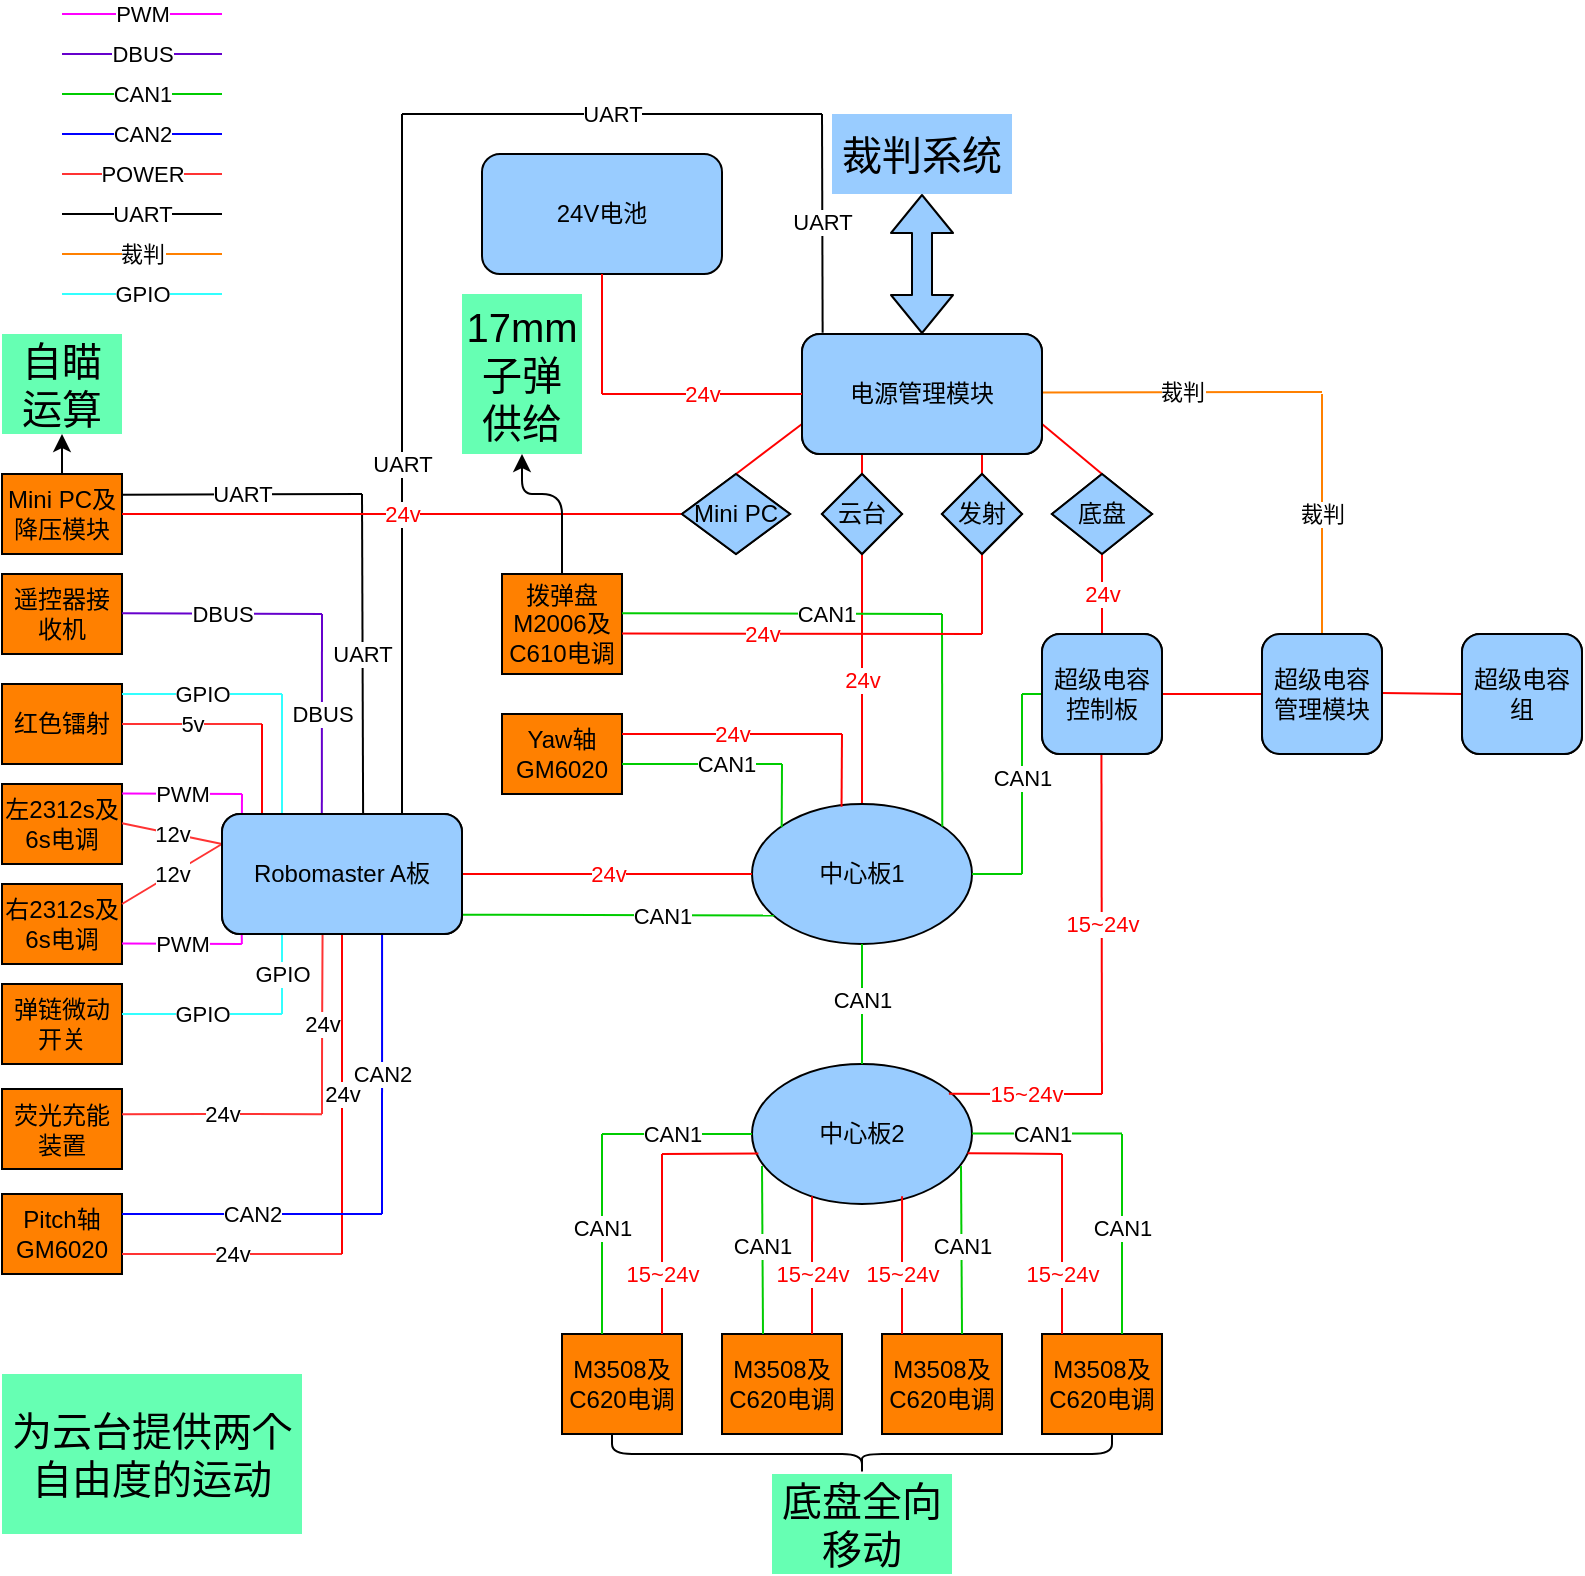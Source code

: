 <mxfile version="14.9.8" type="github">
  <diagram id="gPBAJwZcKuSn6ALT_lkh" name="Page-1">
    <mxGraphModel dx="1038" dy="539" grid="1" gridSize="10" guides="1" tooltips="1" connect="1" arrows="1" fold="1" page="1" pageScale="1" pageWidth="827" pageHeight="1169" math="0" shadow="0">
      <root>
        <mxCell id="0" />
        <mxCell id="1" parent="0" />
        <mxCell id="8O0__Qe_Hwb1zvDIcUSA-1" value="Robomaster A板" style="rounded=1;whiteSpace=wrap;html=1;" vertex="1" parent="1">
          <mxGeometry x="120" y="420" width="120" height="60" as="geometry" />
        </mxCell>
        <mxCell id="8O0__Qe_Hwb1zvDIcUSA-8" value="左2312s及6s电调" style="rounded=0;whiteSpace=wrap;html=1;fillColor=#FF8000;" vertex="1" parent="1">
          <mxGeometry x="10" y="405" width="60" height="40" as="geometry" />
        </mxCell>
        <mxCell id="8O0__Qe_Hwb1zvDIcUSA-9" value="右2312s及6s电调" style="rounded=0;whiteSpace=wrap;html=1;fillColor=#FF8000;" vertex="1" parent="1">
          <mxGeometry x="10" y="455" width="60" height="40" as="geometry" />
        </mxCell>
        <mxCell id="8O0__Qe_Hwb1zvDIcUSA-19" value="红色镭射" style="rounded=0;whiteSpace=wrap;html=1;fillColor=#FF8000;" vertex="1" parent="1">
          <mxGeometry x="10" y="355" width="60" height="40" as="geometry" />
        </mxCell>
        <mxCell id="8O0__Qe_Hwb1zvDIcUSA-24" value="遥控器接收机" style="rounded=0;whiteSpace=wrap;html=1;fillColor=#FF8000;" vertex="1" parent="1">
          <mxGeometry x="10" y="300" width="60" height="40" as="geometry" />
        </mxCell>
        <mxCell id="8O0__Qe_Hwb1zvDIcUSA-33" value="弹链微动开关" style="rounded=0;whiteSpace=wrap;html=1;fillColor=#FF8000;" vertex="1" parent="1">
          <mxGeometry x="10" y="505" width="60" height="40" as="geometry" />
        </mxCell>
        <mxCell id="8O0__Qe_Hwb1zvDIcUSA-36" value="荧光充能装置" style="rounded=0;whiteSpace=wrap;html=1;fillColor=#FF8000;" vertex="1" parent="1">
          <mxGeometry x="10" y="557.5" width="60" height="40" as="geometry" />
        </mxCell>
        <mxCell id="8O0__Qe_Hwb1zvDIcUSA-40" value="电源管理模块" style="rounded=1;whiteSpace=wrap;html=1;" vertex="1" parent="1">
          <mxGeometry x="410" y="180" width="120" height="60" as="geometry" />
        </mxCell>
        <mxCell id="8O0__Qe_Hwb1zvDIcUSA-41" value="Pitch轴GM6020" style="rounded=0;whiteSpace=wrap;html=1;fillColor=#FF8000;" vertex="1" parent="1">
          <mxGeometry x="10" y="610" width="60" height="40" as="geometry" />
        </mxCell>
        <mxCell id="8O0__Qe_Hwb1zvDIcUSA-168" style="edgeStyle=none;rounded=0;orthogonalLoop=1;jettySize=auto;html=1;exitX=0.5;exitY=0;exitDx=0;exitDy=0;entryX=0.5;entryY=1;entryDx=0;entryDy=0;fontColor=#000000;startArrow=none;startFill=0;endArrow=classic;endFill=1;strokeColor=#000000;fillColor=#99CCFF;" edge="1" parent="1" source="8O0__Qe_Hwb1zvDIcUSA-42" target="8O0__Qe_Hwb1zvDIcUSA-167">
          <mxGeometry relative="1" as="geometry" />
        </mxCell>
        <mxCell id="8O0__Qe_Hwb1zvDIcUSA-42" value="Mini PC及降压模块" style="rounded=0;whiteSpace=wrap;html=1;fillColor=#FF8000;" vertex="1" parent="1">
          <mxGeometry x="10" y="250" width="60" height="40" as="geometry" />
        </mxCell>
        <mxCell id="8O0__Qe_Hwb1zvDIcUSA-43" value="CAN1" style="endArrow=none;html=1;strokeColor=#00CC00;" edge="1" parent="1">
          <mxGeometry width="50" height="50" relative="1" as="geometry">
            <mxPoint x="40" y="60" as="sourcePoint" />
            <mxPoint x="120" y="60" as="targetPoint" />
          </mxGeometry>
        </mxCell>
        <mxCell id="8O0__Qe_Hwb1zvDIcUSA-44" value="CAN2" style="endArrow=none;html=1;strokeColor=#0000FF;" edge="1" parent="1">
          <mxGeometry width="50" height="50" relative="1" as="geometry">
            <mxPoint x="40" y="80" as="sourcePoint" />
            <mxPoint x="120" y="80" as="targetPoint" />
          </mxGeometry>
        </mxCell>
        <mxCell id="8O0__Qe_Hwb1zvDIcUSA-45" value="POWER" style="endArrow=none;html=1;strokeColor=#FF3333;" edge="1" parent="1">
          <mxGeometry width="50" height="50" relative="1" as="geometry">
            <mxPoint x="40" y="100" as="sourcePoint" />
            <mxPoint x="120" y="100" as="targetPoint" />
          </mxGeometry>
        </mxCell>
        <mxCell id="8O0__Qe_Hwb1zvDIcUSA-46" value="UART" style="endArrow=none;html=1;" edge="1" parent="1">
          <mxGeometry width="50" height="50" relative="1" as="geometry">
            <mxPoint x="40" y="120" as="sourcePoint" />
            <mxPoint x="120" y="120" as="targetPoint" />
          </mxGeometry>
        </mxCell>
        <mxCell id="8O0__Qe_Hwb1zvDIcUSA-47" value="裁判" style="endArrow=none;html=1;strokeColor=#FF8000;" edge="1" parent="1">
          <mxGeometry width="50" height="50" relative="1" as="geometry">
            <mxPoint x="40" y="140" as="sourcePoint" />
            <mxPoint x="120" y="140" as="targetPoint" />
          </mxGeometry>
        </mxCell>
        <mxCell id="8O0__Qe_Hwb1zvDIcUSA-48" value="UART" style="endArrow=none;html=1;exitX=0.75;exitY=0;exitDx=0;exitDy=0;" edge="1" parent="1" source="8O0__Qe_Hwb1zvDIcUSA-1">
          <mxGeometry width="50" height="50" relative="1" as="geometry">
            <mxPoint x="50" y="130" as="sourcePoint" />
            <mxPoint x="210" y="70" as="targetPoint" />
          </mxGeometry>
        </mxCell>
        <mxCell id="8O0__Qe_Hwb1zvDIcUSA-50" value="UART" style="endArrow=none;html=1;" edge="1" parent="1">
          <mxGeometry width="50" height="50" relative="1" as="geometry">
            <mxPoint x="210" y="70" as="sourcePoint" />
            <mxPoint x="420" y="70" as="targetPoint" />
          </mxGeometry>
        </mxCell>
        <mxCell id="8O0__Qe_Hwb1zvDIcUSA-51" value="UART" style="endArrow=none;html=1;entryX=0.086;entryY=-0.011;entryDx=0;entryDy=0;entryPerimeter=0;" edge="1" parent="1" target="8O0__Qe_Hwb1zvDIcUSA-40">
          <mxGeometry width="50" height="50" relative="1" as="geometry">
            <mxPoint x="420" y="70" as="sourcePoint" />
            <mxPoint x="130" y="130" as="targetPoint" />
          </mxGeometry>
        </mxCell>
        <mxCell id="8O0__Qe_Hwb1zvDIcUSA-52" value="UART" style="endArrow=none;html=1;" edge="1" parent="1">
          <mxGeometry width="50" height="50" relative="1" as="geometry">
            <mxPoint x="70" y="260.41" as="sourcePoint" />
            <mxPoint x="190" y="260" as="targetPoint" />
          </mxGeometry>
        </mxCell>
        <mxCell id="8O0__Qe_Hwb1zvDIcUSA-53" value="UART" style="endArrow=none;html=1;entryX=0.588;entryY=0.009;entryDx=0;entryDy=0;entryPerimeter=0;" edge="1" parent="1" target="8O0__Qe_Hwb1zvDIcUSA-1">
          <mxGeometry width="50" height="50" relative="1" as="geometry">
            <mxPoint x="190" y="260" as="sourcePoint" />
            <mxPoint x="193" y="410" as="targetPoint" />
          </mxGeometry>
        </mxCell>
        <mxCell id="8O0__Qe_Hwb1zvDIcUSA-54" value="DBUS" style="endArrow=none;html=1;strokeColor=#6600CC;" edge="1" parent="1">
          <mxGeometry width="50" height="50" relative="1" as="geometry">
            <mxPoint x="40" y="40" as="sourcePoint" />
            <mxPoint x="120.0" y="40" as="targetPoint" />
          </mxGeometry>
        </mxCell>
        <mxCell id="8O0__Qe_Hwb1zvDIcUSA-55" value="DBUS" style="endArrow=none;html=1;strokeColor=#6600CC;" edge="1" parent="1">
          <mxGeometry width="50" height="50" relative="1" as="geometry">
            <mxPoint x="70" y="319.66" as="sourcePoint" />
            <mxPoint x="170" y="320" as="targetPoint" />
          </mxGeometry>
        </mxCell>
        <mxCell id="8O0__Qe_Hwb1zvDIcUSA-56" value="DBUS" style="endArrow=none;html=1;strokeColor=#6600CC;entryX=0.416;entryY=0.012;entryDx=0;entryDy=0;entryPerimeter=0;" edge="1" parent="1" target="8O0__Qe_Hwb1zvDIcUSA-1">
          <mxGeometry width="50" height="50" relative="1" as="geometry">
            <mxPoint x="170" y="320" as="sourcePoint" />
            <mxPoint x="180.0" y="330" as="targetPoint" />
          </mxGeometry>
        </mxCell>
        <mxCell id="8O0__Qe_Hwb1zvDIcUSA-59" value="12v" style="endArrow=none;html=1;strokeColor=#FF3333;entryX=0;entryY=0.25;entryDx=0;entryDy=0;" edge="1" parent="1" target="8O0__Qe_Hwb1zvDIcUSA-1">
          <mxGeometry width="50" height="50" relative="1" as="geometry">
            <mxPoint x="70" y="424.66" as="sourcePoint" />
            <mxPoint x="120" y="425" as="targetPoint" />
          </mxGeometry>
        </mxCell>
        <mxCell id="8O0__Qe_Hwb1zvDIcUSA-60" value="12v" style="endArrow=none;html=1;strokeColor=#FF3333;exitX=1;exitY=0.25;exitDx=0;exitDy=0;entryX=0;entryY=0.25;entryDx=0;entryDy=0;" edge="1" parent="1" source="8O0__Qe_Hwb1zvDIcUSA-9" target="8O0__Qe_Hwb1zvDIcUSA-1">
          <mxGeometry width="50" height="50" relative="1" as="geometry">
            <mxPoint x="80" y="434.66" as="sourcePoint" />
            <mxPoint x="130.0" y="435.0" as="targetPoint" />
          </mxGeometry>
        </mxCell>
        <mxCell id="8O0__Qe_Hwb1zvDIcUSA-62" value="&lt;font color=&quot;#000000&quot;&gt;Mini PC&lt;/font&gt;" style="rhombus;whiteSpace=wrap;html=1;fontColor=#FF0000;" vertex="1" parent="1">
          <mxGeometry x="350" y="250" width="54" height="40" as="geometry" />
        </mxCell>
        <mxCell id="8O0__Qe_Hwb1zvDIcUSA-63" value="&lt;font color=&quot;#000000&quot;&gt;云台&lt;/font&gt;" style="rhombus;whiteSpace=wrap;html=1;fontColor=#FF0000;" vertex="1" parent="1">
          <mxGeometry x="420" y="250" width="40" height="40" as="geometry" />
        </mxCell>
        <mxCell id="8O0__Qe_Hwb1zvDIcUSA-64" value="&lt;font color=&quot;#000000&quot;&gt;发射&lt;/font&gt;" style="rhombus;whiteSpace=wrap;html=1;fontColor=#FF0000;" vertex="1" parent="1">
          <mxGeometry x="480" y="250" width="40" height="40" as="geometry" />
        </mxCell>
        <mxCell id="8O0__Qe_Hwb1zvDIcUSA-65" value="&lt;font color=&quot;#000000&quot;&gt;底盘&lt;/font&gt;" style="rhombus;whiteSpace=wrap;html=1;fontColor=#FF0000;" vertex="1" parent="1">
          <mxGeometry x="535" y="250" width="50" height="40" as="geometry" />
        </mxCell>
        <mxCell id="8O0__Qe_Hwb1zvDIcUSA-66" value="PWM" style="endArrow=none;html=1;strokeColor=#FF00FF;" edge="1" parent="1">
          <mxGeometry width="50" height="50" relative="1" as="geometry">
            <mxPoint x="40" y="20" as="sourcePoint" />
            <mxPoint x="120" y="20" as="targetPoint" />
          </mxGeometry>
        </mxCell>
        <mxCell id="8O0__Qe_Hwb1zvDIcUSA-68" value="" style="endArrow=none;html=1;fontColor=#FF0000;exitX=0.5;exitY=0;exitDx=0;exitDy=0;entryX=0;entryY=0.75;entryDx=0;entryDy=0;strokeColor=#FF0000;" edge="1" parent="1" source="8O0__Qe_Hwb1zvDIcUSA-62" target="8O0__Qe_Hwb1zvDIcUSA-40">
          <mxGeometry width="50" height="50" relative="1" as="geometry">
            <mxPoint x="430" y="230" as="sourcePoint" />
            <mxPoint x="480" y="180" as="targetPoint" />
          </mxGeometry>
        </mxCell>
        <mxCell id="8O0__Qe_Hwb1zvDIcUSA-69" value="" style="endArrow=none;html=1;fontColor=#FF0000;strokeColor=#FF0000;exitX=0.5;exitY=0;exitDx=0;exitDy=0;entryX=0.25;entryY=1;entryDx=0;entryDy=0;" edge="1" parent="1" source="8O0__Qe_Hwb1zvDIcUSA-63" target="8O0__Qe_Hwb1zvDIcUSA-40">
          <mxGeometry width="50" height="50" relative="1" as="geometry">
            <mxPoint x="440" y="250" as="sourcePoint" />
            <mxPoint x="438" y="241" as="targetPoint" />
          </mxGeometry>
        </mxCell>
        <mxCell id="8O0__Qe_Hwb1zvDIcUSA-70" value="" style="endArrow=none;html=1;fontColor=#FF0000;entryX=0.75;entryY=1;entryDx=0;entryDy=0;strokeColor=#FF0000;exitX=0.5;exitY=0;exitDx=0;exitDy=0;" edge="1" parent="1" source="8O0__Qe_Hwb1zvDIcUSA-64" target="8O0__Qe_Hwb1zvDIcUSA-40">
          <mxGeometry width="50" height="50" relative="1" as="geometry">
            <mxPoint x="448.0" y="260" as="sourcePoint" />
            <mxPoint x="450" y="250" as="targetPoint" />
          </mxGeometry>
        </mxCell>
        <mxCell id="8O0__Qe_Hwb1zvDIcUSA-71" value="" style="endArrow=none;html=1;fontColor=#FF0000;exitX=0.5;exitY=0;exitDx=0;exitDy=0;entryX=1;entryY=0.75;entryDx=0;entryDy=0;strokeColor=#FF0000;" edge="1" parent="1" source="8O0__Qe_Hwb1zvDIcUSA-65" target="8O0__Qe_Hwb1zvDIcUSA-40">
          <mxGeometry width="50" height="50" relative="1" as="geometry">
            <mxPoint x="377" y="260" as="sourcePoint" />
            <mxPoint x="429.96" y="250" as="targetPoint" />
          </mxGeometry>
        </mxCell>
        <mxCell id="8O0__Qe_Hwb1zvDIcUSA-72" value="24v" style="endArrow=none;html=1;fontColor=#FF0000;exitX=1;exitY=0.5;exitDx=0;exitDy=0;entryX=0;entryY=0.5;entryDx=0;entryDy=0;strokeColor=#FF0000;" edge="1" parent="1" source="8O0__Qe_Hwb1zvDIcUSA-42" target="8O0__Qe_Hwb1zvDIcUSA-62">
          <mxGeometry width="50" height="50" relative="1" as="geometry">
            <mxPoint x="377" y="260" as="sourcePoint" />
            <mxPoint x="420" y="235" as="targetPoint" />
          </mxGeometry>
        </mxCell>
        <mxCell id="8O0__Qe_Hwb1zvDIcUSA-73" value="24v" style="endArrow=none;html=1;fontColor=#FF0000;entryX=0.5;entryY=1;entryDx=0;entryDy=0;strokeColor=#FF0000;" edge="1" parent="1" source="8O0__Qe_Hwb1zvDIcUSA-92" target="8O0__Qe_Hwb1zvDIcUSA-63">
          <mxGeometry width="50" height="50" relative="1" as="geometry">
            <mxPoint x="418" y="360" as="sourcePoint" />
            <mxPoint x="350" y="280" as="targetPoint" />
          </mxGeometry>
        </mxCell>
        <mxCell id="8O0__Qe_Hwb1zvDIcUSA-74" value="PWM" style="endArrow=none;html=1;strokeColor=#FF00FF;exitX=1.001;exitY=0.118;exitDx=0;exitDy=0;exitPerimeter=0;" edge="1" parent="1" source="8O0__Qe_Hwb1zvDIcUSA-8">
          <mxGeometry width="50" height="50" relative="1" as="geometry">
            <mxPoint x="72" y="410" as="sourcePoint" />
            <mxPoint x="130" y="410" as="targetPoint" />
          </mxGeometry>
        </mxCell>
        <mxCell id="8O0__Qe_Hwb1zvDIcUSA-75" value="" style="endArrow=none;html=1;fontColor=#FF0000;strokeColor=#FF0000;exitX=0.078;exitY=-0.017;exitDx=0;exitDy=0;exitPerimeter=0;" edge="1" parent="1" source="8O0__Qe_Hwb1zvDIcUSA-1">
          <mxGeometry width="50" height="50" relative="1" as="geometry">
            <mxPoint x="110" y="430" as="sourcePoint" />
            <mxPoint x="129" y="419" as="targetPoint" />
          </mxGeometry>
        </mxCell>
        <mxCell id="8O0__Qe_Hwb1zvDIcUSA-76" value="" style="endArrow=none;html=1;fontColor=#FF0000;exitX=0.083;exitY=0;exitDx=0;exitDy=0;exitPerimeter=0;strokeColor=#FF00FF;" edge="1" parent="1" source="8O0__Qe_Hwb1zvDIcUSA-1">
          <mxGeometry width="50" height="50" relative="1" as="geometry">
            <mxPoint x="120" y="430" as="sourcePoint" />
            <mxPoint x="130" y="410" as="targetPoint" />
          </mxGeometry>
        </mxCell>
        <mxCell id="8O0__Qe_Hwb1zvDIcUSA-77" value="PWM" style="endArrow=none;html=1;strokeColor=#FF00FF;exitX=1.001;exitY=0.118;exitDx=0;exitDy=0;exitPerimeter=0;" edge="1" parent="1">
          <mxGeometry width="50" height="50" relative="1" as="geometry">
            <mxPoint x="70" y="484.72" as="sourcePoint" />
            <mxPoint x="129.94" y="485" as="targetPoint" />
          </mxGeometry>
        </mxCell>
        <mxCell id="8O0__Qe_Hwb1zvDIcUSA-78" value="" style="endArrow=none;html=1;fontColor=#FF0000;strokeColor=#FF0000;exitX=0.078;exitY=-0.017;exitDx=0;exitDy=0;exitPerimeter=0;" edge="1" parent="1">
          <mxGeometry width="50" height="50" relative="1" as="geometry">
            <mxPoint x="129.3" y="493.98" as="sourcePoint" />
            <mxPoint x="128.94" y="494" as="targetPoint" />
          </mxGeometry>
        </mxCell>
        <mxCell id="8O0__Qe_Hwb1zvDIcUSA-79" value="" style="endArrow=none;html=1;fontColor=#FF0000;exitX=0.082;exitY=0.985;exitDx=0;exitDy=0;exitPerimeter=0;strokeColor=#FF00FF;" edge="1" parent="1" source="8O0__Qe_Hwb1zvDIcUSA-1">
          <mxGeometry width="50" height="50" relative="1" as="geometry">
            <mxPoint x="129.9" y="495" as="sourcePoint" />
            <mxPoint x="129.94" y="485" as="targetPoint" />
          </mxGeometry>
        </mxCell>
        <mxCell id="8O0__Qe_Hwb1zvDIcUSA-80" value="GPIO" style="endArrow=none;html=1;strokeColor=#33FFFF;" edge="1" parent="1">
          <mxGeometry width="50" height="50" relative="1" as="geometry">
            <mxPoint x="70" y="520" as="sourcePoint" />
            <mxPoint x="150.0" y="520" as="targetPoint" />
          </mxGeometry>
        </mxCell>
        <mxCell id="8O0__Qe_Hwb1zvDIcUSA-81" value="GPIO" style="endArrow=none;html=1;strokeColor=#33FFFF;" edge="1" parent="1">
          <mxGeometry width="50" height="50" relative="1" as="geometry">
            <mxPoint x="40" y="160" as="sourcePoint" />
            <mxPoint x="120.0" y="160" as="targetPoint" />
          </mxGeometry>
        </mxCell>
        <mxCell id="8O0__Qe_Hwb1zvDIcUSA-82" value="GPIO" style="endArrow=none;html=1;strokeColor=#33FFFF;entryX=0.25;entryY=1;entryDx=0;entryDy=0;" edge="1" parent="1" target="8O0__Qe_Hwb1zvDIcUSA-1">
          <mxGeometry width="50" height="50" relative="1" as="geometry">
            <mxPoint x="150" y="520" as="sourcePoint" />
            <mxPoint x="160.0" y="530.0" as="targetPoint" />
          </mxGeometry>
        </mxCell>
        <mxCell id="8O0__Qe_Hwb1zvDIcUSA-83" value="GPIO" style="endArrow=none;html=1;strokeColor=#33FFFF;" edge="1" parent="1">
          <mxGeometry width="50" height="50" relative="1" as="geometry">
            <mxPoint x="70" y="360.0" as="sourcePoint" />
            <mxPoint x="150" y="360.0" as="targetPoint" />
          </mxGeometry>
        </mxCell>
        <mxCell id="8O0__Qe_Hwb1zvDIcUSA-84" value="" style="endArrow=none;html=1;strokeColor=#33FFFF;" edge="1" parent="1">
          <mxGeometry y="-10" width="50" height="50" relative="1" as="geometry">
            <mxPoint x="150" y="420" as="sourcePoint" />
            <mxPoint x="150" y="360" as="targetPoint" />
            <mxPoint as="offset" />
          </mxGeometry>
        </mxCell>
        <mxCell id="8O0__Qe_Hwb1zvDIcUSA-85" value="24v" style="endArrow=none;html=1;strokeColor=#FF3333;exitX=1;exitY=0.25;exitDx=0;exitDy=0;" edge="1" parent="1">
          <mxGeometry width="50" height="50" relative="1" as="geometry">
            <mxPoint x="70" y="570.08" as="sourcePoint" />
            <mxPoint x="170" y="570.08" as="targetPoint" />
            <Array as="points">
              <mxPoint x="120" y="570" />
            </Array>
          </mxGeometry>
        </mxCell>
        <mxCell id="8O0__Qe_Hwb1zvDIcUSA-87" value="24v" style="endArrow=none;html=1;strokeColor=#FF3333;entryX=0.419;entryY=1;entryDx=0;entryDy=0;entryPerimeter=0;" edge="1" parent="1" target="8O0__Qe_Hwb1zvDIcUSA-1">
          <mxGeometry width="50" height="50" relative="1" as="geometry">
            <mxPoint x="170" y="570" as="sourcePoint" />
            <mxPoint x="169" y="480" as="targetPoint" />
            <Array as="points">
              <mxPoint x="170" y="540" />
            </Array>
          </mxGeometry>
        </mxCell>
        <mxCell id="8O0__Qe_Hwb1zvDIcUSA-90" value="24v" style="endArrow=none;html=1;strokeColor=#FF3333;exitX=1;exitY=0.75;exitDx=0;exitDy=0;" edge="1" parent="1" source="8O0__Qe_Hwb1zvDIcUSA-41">
          <mxGeometry width="50" height="50" relative="1" as="geometry">
            <mxPoint x="80" y="580.08" as="sourcePoint" />
            <mxPoint x="180" y="640" as="targetPoint" />
            <Array as="points">
              <mxPoint x="130" y="640" />
            </Array>
          </mxGeometry>
        </mxCell>
        <mxCell id="8O0__Qe_Hwb1zvDIcUSA-91" value="24v" style="endArrow=none;html=1;entryX=0.5;entryY=1;entryDx=0;entryDy=0;strokeColor=#FF0000;" edge="1" parent="1" target="8O0__Qe_Hwb1zvDIcUSA-1">
          <mxGeometry width="50" height="50" relative="1" as="geometry">
            <mxPoint x="180" y="640" as="sourcePoint" />
            <mxPoint x="200" y="560" as="targetPoint" />
          </mxGeometry>
        </mxCell>
        <mxCell id="8O0__Qe_Hwb1zvDIcUSA-92" value="中心板1" style="ellipse;whiteSpace=wrap;html=1;fillColor=#99CCFF;" vertex="1" parent="1">
          <mxGeometry x="385" y="415" width="110" height="70" as="geometry" />
        </mxCell>
        <mxCell id="8O0__Qe_Hwb1zvDIcUSA-93" value="24v" style="endArrow=none;html=1;fontColor=#FF0000;strokeColor=#FF0000;exitX=1;exitY=0.5;exitDx=0;exitDy=0;entryX=0;entryY=0.5;entryDx=0;entryDy=0;" edge="1" parent="1" source="8O0__Qe_Hwb1zvDIcUSA-1" target="8O0__Qe_Hwb1zvDIcUSA-92">
          <mxGeometry width="50" height="50" relative="1" as="geometry">
            <mxPoint x="397.478" y="420.913" as="sourcePoint" />
            <mxPoint x="320" y="445" as="targetPoint" />
          </mxGeometry>
        </mxCell>
        <mxCell id="8O0__Qe_Hwb1zvDIcUSA-96" value="5v" style="endArrow=none;html=1;strokeColor=#FF3333;exitX=1;exitY=0.5;exitDx=0;exitDy=0;" edge="1" parent="1" source="8O0__Qe_Hwb1zvDIcUSA-19">
          <mxGeometry width="50" height="50" relative="1" as="geometry">
            <mxPoint x="80" y="434.66" as="sourcePoint" />
            <mxPoint x="140" y="375" as="targetPoint" />
          </mxGeometry>
        </mxCell>
        <mxCell id="8O0__Qe_Hwb1zvDIcUSA-97" value="" style="endArrow=none;html=1;fontColor=#FF0000;strokeColor=#FF0000;" edge="1" parent="1">
          <mxGeometry width="50" height="50" relative="1" as="geometry">
            <mxPoint x="140" y="420" as="sourcePoint" />
            <mxPoint x="140" y="375" as="targetPoint" />
          </mxGeometry>
        </mxCell>
        <mxCell id="8O0__Qe_Hwb1zvDIcUSA-98" value="CAN1" style="endArrow=none;html=1;strokeColor=#00CC00;exitX=0.998;exitY=0.839;exitDx=0;exitDy=0;exitPerimeter=0;entryX=0.101;entryY=0.797;entryDx=0;entryDy=0;entryPerimeter=0;" edge="1" parent="1" source="8O0__Qe_Hwb1zvDIcUSA-1" target="8O0__Qe_Hwb1zvDIcUSA-92">
          <mxGeometry x="0.283" width="50" height="50" relative="1" as="geometry">
            <mxPoint x="210" y="630" as="sourcePoint" />
            <mxPoint x="325" y="466" as="targetPoint" />
            <mxPoint as="offset" />
          </mxGeometry>
        </mxCell>
        <mxCell id="8O0__Qe_Hwb1zvDIcUSA-99" value="CAN2" style="endArrow=none;html=1;strokeColor=#0000FF;" edge="1" parent="1">
          <mxGeometry width="50" height="50" relative="1" as="geometry">
            <mxPoint x="70" y="620" as="sourcePoint" />
            <mxPoint x="200" y="620" as="targetPoint" />
          </mxGeometry>
        </mxCell>
        <mxCell id="8O0__Qe_Hwb1zvDIcUSA-100" value="CAN2" style="endArrow=none;html=1;strokeColor=#0000FF;entryX=0.667;entryY=1;entryDx=0;entryDy=0;entryPerimeter=0;" edge="1" parent="1" target="8O0__Qe_Hwb1zvDIcUSA-1">
          <mxGeometry width="50" height="50" relative="1" as="geometry">
            <mxPoint x="200" y="620" as="sourcePoint" />
            <mxPoint x="320" y="620" as="targetPoint" />
          </mxGeometry>
        </mxCell>
        <mxCell id="8O0__Qe_Hwb1zvDIcUSA-102" value="拨弹盘M2006及C610电调" style="rounded=0;whiteSpace=wrap;html=1;fillColor=#FF8000;" vertex="1" parent="1">
          <mxGeometry x="260" y="300" width="60" height="50" as="geometry" />
        </mxCell>
        <mxCell id="8O0__Qe_Hwb1zvDIcUSA-103" value="Yaw轴GM6020" style="rounded=0;whiteSpace=wrap;html=1;fillColor=#FF8000;" vertex="1" parent="1">
          <mxGeometry x="260" y="370" width="60" height="40" as="geometry" />
        </mxCell>
        <mxCell id="8O0__Qe_Hwb1zvDIcUSA-104" value="CAN1" style="endArrow=none;html=1;strokeColor=#00CC00;exitX=0.998;exitY=0.839;exitDx=0;exitDy=0;exitPerimeter=0;" edge="1" parent="1">
          <mxGeometry x="0.283" width="50" height="50" relative="1" as="geometry">
            <mxPoint x="320.0" y="395.0" as="sourcePoint" />
            <mxPoint x="400" y="395" as="targetPoint" />
            <mxPoint as="offset" />
          </mxGeometry>
        </mxCell>
        <mxCell id="8O0__Qe_Hwb1zvDIcUSA-105" value="" style="endArrow=none;html=1;strokeColor=#00CC00;entryX=0.135;entryY=0.166;entryDx=0;entryDy=0;entryPerimeter=0;" edge="1" parent="1" target="8O0__Qe_Hwb1zvDIcUSA-92">
          <mxGeometry x="0.091" width="50" height="50" relative="1" as="geometry">
            <mxPoint x="400" y="395" as="sourcePoint" />
            <mxPoint x="410" y="410" as="targetPoint" />
            <mxPoint as="offset" />
          </mxGeometry>
        </mxCell>
        <mxCell id="8O0__Qe_Hwb1zvDIcUSA-106" value="CAN1" style="endArrow=none;html=1;strokeColor=#00CC00;exitX=0.998;exitY=0.839;exitDx=0;exitDy=0;exitPerimeter=0;" edge="1" parent="1">
          <mxGeometry x="0.283" width="50" height="50" relative="1" as="geometry">
            <mxPoint x="320" y="319.66" as="sourcePoint" />
            <mxPoint x="480" y="320" as="targetPoint" />
            <mxPoint as="offset" />
          </mxGeometry>
        </mxCell>
        <mxCell id="8O0__Qe_Hwb1zvDIcUSA-107" value="" style="endArrow=none;html=1;strokeColor=#00CC00;entryX=0.865;entryY=0.161;entryDx=0;entryDy=0;entryPerimeter=0;" edge="1" parent="1" target="8O0__Qe_Hwb1zvDIcUSA-92">
          <mxGeometry x="0.283" width="50" height="50" relative="1" as="geometry">
            <mxPoint x="480" y="320" as="sourcePoint" />
            <mxPoint x="480" y="410" as="targetPoint" />
            <mxPoint as="offset" />
          </mxGeometry>
        </mxCell>
        <mxCell id="8O0__Qe_Hwb1zvDIcUSA-108" value="24v" style="endArrow=none;html=1;fontColor=#FF0000;strokeColor=#FF0000;exitX=1;exitY=0.5;exitDx=0;exitDy=0;" edge="1" parent="1">
          <mxGeometry width="50" height="50" relative="1" as="geometry">
            <mxPoint x="320" y="380.0" as="sourcePoint" />
            <mxPoint x="430" y="380" as="targetPoint" />
          </mxGeometry>
        </mxCell>
        <mxCell id="8O0__Qe_Hwb1zvDIcUSA-109" value="" style="endArrow=none;html=1;fontColor=#FF0000;strokeColor=#FF0000;exitX=0.407;exitY=0.019;exitDx=0;exitDy=0;exitPerimeter=0;" edge="1" parent="1" source="8O0__Qe_Hwb1zvDIcUSA-92">
          <mxGeometry x="-0.101" width="50" height="50" relative="1" as="geometry">
            <mxPoint x="500" y="380" as="sourcePoint" />
            <mxPoint x="430" y="380" as="targetPoint" />
            <Array as="points" />
            <mxPoint as="offset" />
          </mxGeometry>
        </mxCell>
        <mxCell id="8O0__Qe_Hwb1zvDIcUSA-110" value="24v" style="endArrow=none;html=1;fontColor=#FF0000;strokeColor=#FF0000;exitX=1;exitY=0.5;exitDx=0;exitDy=0;" edge="1" parent="1">
          <mxGeometry x="-0.222" width="50" height="50" relative="1" as="geometry">
            <mxPoint x="320" y="329.76" as="sourcePoint" />
            <mxPoint x="500" y="330" as="targetPoint" />
            <mxPoint as="offset" />
          </mxGeometry>
        </mxCell>
        <mxCell id="8O0__Qe_Hwb1zvDIcUSA-111" value="" style="endArrow=none;html=1;fontColor=#FF0000;strokeColor=#FF0000;entryX=0.5;entryY=1;entryDx=0;entryDy=0;" edge="1" parent="1" target="8O0__Qe_Hwb1zvDIcUSA-64">
          <mxGeometry x="-0.101" width="50" height="50" relative="1" as="geometry">
            <mxPoint x="500" y="330" as="sourcePoint" />
            <mxPoint x="440" y="390" as="targetPoint" />
            <Array as="points" />
            <mxPoint as="offset" />
          </mxGeometry>
        </mxCell>
        <mxCell id="8O0__Qe_Hwb1zvDIcUSA-112" value="中心板2" style="ellipse;whiteSpace=wrap;html=1;fillColor=#99CCFF;" vertex="1" parent="1">
          <mxGeometry x="385" y="545" width="110" height="70" as="geometry" />
        </mxCell>
        <mxCell id="8O0__Qe_Hwb1zvDIcUSA-113" value="" style="shape=flexArrow;endArrow=classic;html=1;fontColor=#000000;exitX=0.5;exitY=0;exitDx=0;exitDy=0;startArrow=block;fillColor=#99CCFF;" edge="1" parent="1" source="8O0__Qe_Hwb1zvDIcUSA-40">
          <mxGeometry width="50" height="50" relative="1" as="geometry">
            <mxPoint x="460" y="170" as="sourcePoint" />
            <mxPoint x="470" y="110" as="targetPoint" />
          </mxGeometry>
        </mxCell>
        <mxCell id="8O0__Qe_Hwb1zvDIcUSA-114" value="&lt;font style=&quot;font-size: 20px&quot;&gt;裁判系统&lt;/font&gt;" style="text;html=1;strokeColor=none;align=center;verticalAlign=middle;whiteSpace=wrap;rounded=0;fontColor=#000000;fillColor=#99CCFF;" vertex="1" parent="1">
          <mxGeometry x="425" y="70" width="90" height="40" as="geometry" />
        </mxCell>
        <mxCell id="8O0__Qe_Hwb1zvDIcUSA-115" value="超级电容控制板" style="rounded=1;whiteSpace=wrap;html=1;" vertex="1" parent="1">
          <mxGeometry x="530" y="330" width="60" height="60" as="geometry" />
        </mxCell>
        <mxCell id="8O0__Qe_Hwb1zvDIcUSA-116" value="24v" style="endArrow=none;html=1;fontColor=#FF0000;entryX=0.5;entryY=1;entryDx=0;entryDy=0;strokeColor=#FF0000;exitX=0.5;exitY=0;exitDx=0;exitDy=0;" edge="1" parent="1" source="8O0__Qe_Hwb1zvDIcUSA-115" target="8O0__Qe_Hwb1zvDIcUSA-65">
          <mxGeometry width="50" height="50" relative="1" as="geometry">
            <mxPoint x="450" y="425" as="sourcePoint" />
            <mxPoint x="450" y="300" as="targetPoint" />
          </mxGeometry>
        </mxCell>
        <mxCell id="8O0__Qe_Hwb1zvDIcUSA-117" value="超级电容管理模块" style="rounded=1;whiteSpace=wrap;html=1;" vertex="1" parent="1">
          <mxGeometry x="640" y="330" width="60" height="60" as="geometry" />
        </mxCell>
        <mxCell id="8O0__Qe_Hwb1zvDIcUSA-118" value="" style="endArrow=none;html=1;fontColor=#FF0000;entryX=1;entryY=0.5;entryDx=0;entryDy=0;strokeColor=#FF0000;exitX=0;exitY=0.5;exitDx=0;exitDy=0;" edge="1" parent="1" source="8O0__Qe_Hwb1zvDIcUSA-117" target="8O0__Qe_Hwb1zvDIcUSA-115">
          <mxGeometry width="50" height="50" relative="1" as="geometry">
            <mxPoint x="575" y="340" as="sourcePoint" />
            <mxPoint x="575" y="300" as="targetPoint" />
          </mxGeometry>
        </mxCell>
        <mxCell id="8O0__Qe_Hwb1zvDIcUSA-119" value="超级电容组" style="rounded=1;whiteSpace=wrap;html=1;" vertex="1" parent="1">
          <mxGeometry x="740" y="330" width="60" height="60" as="geometry" />
        </mxCell>
        <mxCell id="8O0__Qe_Hwb1zvDIcUSA-120" value="" style="endArrow=none;html=1;fontColor=#FF0000;entryX=1;entryY=0.5;entryDx=0;entryDy=0;strokeColor=#FF0000;" edge="1" parent="1">
          <mxGeometry width="50" height="50" relative="1" as="geometry">
            <mxPoint x="740" y="360" as="sourcePoint" />
            <mxPoint x="700" y="359.5" as="targetPoint" />
          </mxGeometry>
        </mxCell>
        <mxCell id="8O0__Qe_Hwb1zvDIcUSA-121" value="裁判" style="endArrow=none;html=1;strokeColor=#FF8000;" edge="1" parent="1">
          <mxGeometry width="50" height="50" relative="1" as="geometry">
            <mxPoint x="530" y="209.29" as="sourcePoint" />
            <mxPoint x="670" y="209" as="targetPoint" />
          </mxGeometry>
        </mxCell>
        <mxCell id="8O0__Qe_Hwb1zvDIcUSA-122" value="裁判" style="endArrow=none;html=1;strokeColor=#FF8000;entryX=0.5;entryY=0;entryDx=0;entryDy=0;" edge="1" parent="1" target="8O0__Qe_Hwb1zvDIcUSA-117">
          <mxGeometry width="50" height="50" relative="1" as="geometry">
            <mxPoint x="670" y="210" as="sourcePoint" />
            <mxPoint x="780" y="219" as="targetPoint" />
          </mxGeometry>
        </mxCell>
        <mxCell id="8O0__Qe_Hwb1zvDIcUSA-123" value="15~24v" style="endArrow=none;html=1;fontColor=#FF0000;entryX=0.5;entryY=1;entryDx=0;entryDy=0;strokeColor=#FF0000;" edge="1" parent="1">
          <mxGeometry width="50" height="50" relative="1" as="geometry">
            <mxPoint x="560" y="560" as="sourcePoint" />
            <mxPoint x="559.71" y="390" as="targetPoint" />
          </mxGeometry>
        </mxCell>
        <mxCell id="8O0__Qe_Hwb1zvDIcUSA-127" value="15~24v" style="endArrow=none;html=1;fontColor=#FF0000;strokeColor=#FF0000;entryX=0.895;entryY=0.213;entryDx=0;entryDy=0;entryPerimeter=0;" edge="1" parent="1" target="8O0__Qe_Hwb1zvDIcUSA-112">
          <mxGeometry width="50" height="50" relative="1" as="geometry">
            <mxPoint x="560" y="560" as="sourcePoint" />
            <mxPoint x="490" y="545" as="targetPoint" />
          </mxGeometry>
        </mxCell>
        <mxCell id="8O0__Qe_Hwb1zvDIcUSA-130" value="" style="endArrow=none;html=1;strokeColor=#00CC00;entryX=0;entryY=0.5;entryDx=0;entryDy=0;" edge="1" parent="1" target="8O0__Qe_Hwb1zvDIcUSA-115">
          <mxGeometry x="-0.065" width="50" height="50" relative="1" as="geometry">
            <mxPoint x="520" y="360" as="sourcePoint" />
            <mxPoint x="520" y="359.8" as="targetPoint" />
            <mxPoint as="offset" />
          </mxGeometry>
        </mxCell>
        <mxCell id="8O0__Qe_Hwb1zvDIcUSA-131" value="CAN1" style="endArrow=none;html=1;strokeColor=#00CC00;" edge="1" parent="1">
          <mxGeometry x="-0.065" width="50" height="50" relative="1" as="geometry">
            <mxPoint x="520" y="360" as="sourcePoint" />
            <mxPoint x="520" y="450" as="targetPoint" />
            <mxPoint as="offset" />
          </mxGeometry>
        </mxCell>
        <mxCell id="8O0__Qe_Hwb1zvDIcUSA-132" value="" style="endArrow=none;html=1;strokeColor=#00CC00;entryX=1;entryY=0.5;entryDx=0;entryDy=0;" edge="1" parent="1" target="8O0__Qe_Hwb1zvDIcUSA-92">
          <mxGeometry x="-0.065" width="50" height="50" relative="1" as="geometry">
            <mxPoint x="520" y="450" as="sourcePoint" />
            <mxPoint x="530" y="460" as="targetPoint" />
            <mxPoint as="offset" />
          </mxGeometry>
        </mxCell>
        <mxCell id="8O0__Qe_Hwb1zvDIcUSA-133" value="CAN1" style="endArrow=none;html=1;strokeColor=#00CC00;entryX=0.5;entryY=0;entryDx=0;entryDy=0;exitX=0.5;exitY=1;exitDx=0;exitDy=0;" edge="1" parent="1" source="8O0__Qe_Hwb1zvDIcUSA-92" target="8O0__Qe_Hwb1zvDIcUSA-112">
          <mxGeometry x="-0.065" width="50" height="50" relative="1" as="geometry">
            <mxPoint x="460" y="500" as="sourcePoint" />
            <mxPoint x="450" y="540" as="targetPoint" />
            <mxPoint as="offset" />
          </mxGeometry>
        </mxCell>
        <mxCell id="8O0__Qe_Hwb1zvDIcUSA-134" value="M3508及C620电调" style="rounded=0;whiteSpace=wrap;html=1;fillColor=#FF8000;" vertex="1" parent="1">
          <mxGeometry x="290" y="680" width="60" height="50" as="geometry" />
        </mxCell>
        <mxCell id="8O0__Qe_Hwb1zvDIcUSA-135" value="M3508及C620电调" style="rounded=0;whiteSpace=wrap;html=1;fillColor=#FF8000;" vertex="1" parent="1">
          <mxGeometry x="370" y="680" width="60" height="50" as="geometry" />
        </mxCell>
        <mxCell id="8O0__Qe_Hwb1zvDIcUSA-136" value="M3508及C620电调" style="rounded=0;whiteSpace=wrap;html=1;fillColor=#FF8000;" vertex="1" parent="1">
          <mxGeometry x="450" y="680" width="60" height="50" as="geometry" />
        </mxCell>
        <mxCell id="8O0__Qe_Hwb1zvDIcUSA-137" value="M3508及C620电调" style="rounded=0;whiteSpace=wrap;html=1;fillColor=#FF8000;" vertex="1" parent="1">
          <mxGeometry x="530" y="680" width="60" height="50" as="geometry" />
        </mxCell>
        <mxCell id="8O0__Qe_Hwb1zvDIcUSA-138" value="CAN1" style="endArrow=none;html=1;strokeColor=#00CC00;entryX=0.5;entryY=0;entryDx=0;entryDy=0;" edge="1" parent="1">
          <mxGeometry x="-0.065" width="50" height="50" relative="1" as="geometry">
            <mxPoint x="310" y="580" as="sourcePoint" />
            <mxPoint x="310" y="680" as="targetPoint" />
            <mxPoint as="offset" />
          </mxGeometry>
        </mxCell>
        <mxCell id="8O0__Qe_Hwb1zvDIcUSA-139" value="CAN1" style="endArrow=none;html=1;strokeColor=#00CC00;entryX=0;entryY=0.5;entryDx=0;entryDy=0;" edge="1" parent="1" target="8O0__Qe_Hwb1zvDIcUSA-112">
          <mxGeometry x="-0.065" width="50" height="50" relative="1" as="geometry">
            <mxPoint x="310" y="580" as="sourcePoint" />
            <mxPoint x="370" y="610" as="targetPoint" />
            <mxPoint as="offset" />
          </mxGeometry>
        </mxCell>
        <mxCell id="8O0__Qe_Hwb1zvDIcUSA-141" value="CAN1" style="endArrow=none;html=1;strokeColor=#00CC00;entryX=0.5;entryY=0;entryDx=0;entryDy=0;exitX=0.95;exitY=0.729;exitDx=0;exitDy=0;exitPerimeter=0;" edge="1" parent="1" source="8O0__Qe_Hwb1zvDIcUSA-112">
          <mxGeometry x="-0.065" width="50" height="50" relative="1" as="geometry">
            <mxPoint x="490.24" y="604.15" as="sourcePoint" />
            <mxPoint x="490" y="680" as="targetPoint" />
            <mxPoint as="offset" />
          </mxGeometry>
        </mxCell>
        <mxCell id="8O0__Qe_Hwb1zvDIcUSA-142" value="CAN1" style="endArrow=none;html=1;strokeColor=#00CC00;entryX=0.5;entryY=0;entryDx=0;entryDy=0;" edge="1" parent="1">
          <mxGeometry x="-0.065" width="50" height="50" relative="1" as="geometry">
            <mxPoint x="570" y="580" as="sourcePoint" />
            <mxPoint x="570" y="680" as="targetPoint" />
            <mxPoint as="offset" />
          </mxGeometry>
        </mxCell>
        <mxCell id="8O0__Qe_Hwb1zvDIcUSA-143" value="CAN1" style="endArrow=none;html=1;strokeColor=#00CC00;entryX=0;entryY=0.5;entryDx=0;entryDy=0;" edge="1" parent="1">
          <mxGeometry x="-0.065" width="50" height="50" relative="1" as="geometry">
            <mxPoint x="495" y="579.71" as="sourcePoint" />
            <mxPoint x="570" y="579.71" as="targetPoint" />
            <mxPoint as="offset" />
          </mxGeometry>
        </mxCell>
        <mxCell id="8O0__Qe_Hwb1zvDIcUSA-144" value="CAN1" style="endArrow=none;html=1;strokeColor=#00CC00;entryX=0.5;entryY=0;entryDx=0;entryDy=0;exitX=0.95;exitY=0.729;exitDx=0;exitDy=0;exitPerimeter=0;" edge="1" parent="1">
          <mxGeometry x="-0.065" width="50" height="50" relative="1" as="geometry">
            <mxPoint x="390" y="596.03" as="sourcePoint" />
            <mxPoint x="390.5" y="680" as="targetPoint" />
            <mxPoint as="offset" />
          </mxGeometry>
        </mxCell>
        <mxCell id="8O0__Qe_Hwb1zvDIcUSA-145" value="15~24v" style="endArrow=none;html=1;fontColor=#FF0000;strokeColor=#FF0000;" edge="1" parent="1">
          <mxGeometry x="0.333" width="50" height="50" relative="1" as="geometry">
            <mxPoint x="340" y="590" as="sourcePoint" />
            <mxPoint x="340" y="680" as="targetPoint" />
            <mxPoint as="offset" />
          </mxGeometry>
        </mxCell>
        <mxCell id="8O0__Qe_Hwb1zvDIcUSA-148" value="" style="endArrow=none;html=1;fontColor=#FF0000;strokeColor=#FF0000;entryX=0.029;entryY=0.639;entryDx=0;entryDy=0;entryPerimeter=0;" edge="1" parent="1" target="8O0__Qe_Hwb1zvDIcUSA-112">
          <mxGeometry x="0.333" width="50" height="50" relative="1" as="geometry">
            <mxPoint x="340" y="590" as="sourcePoint" />
            <mxPoint x="386" y="590" as="targetPoint" />
            <mxPoint as="offset" />
          </mxGeometry>
        </mxCell>
        <mxCell id="8O0__Qe_Hwb1zvDIcUSA-149" value="15~24v" style="endArrow=none;html=1;fontColor=#FF0000;strokeColor=#FF0000;" edge="1" parent="1">
          <mxGeometry x="0.333" width="50" height="50" relative="1" as="geometry">
            <mxPoint x="540" y="590" as="sourcePoint" />
            <mxPoint x="540" y="680" as="targetPoint" />
            <mxPoint as="offset" />
          </mxGeometry>
        </mxCell>
        <mxCell id="8O0__Qe_Hwb1zvDIcUSA-150" value="" style="endArrow=none;html=1;fontColor=#FF0000;strokeColor=#FF0000;exitX=0.98;exitY=0.637;exitDx=0;exitDy=0;exitPerimeter=0;" edge="1" parent="1" source="8O0__Qe_Hwb1zvDIcUSA-112">
          <mxGeometry x="0.333" width="50" height="50" relative="1" as="geometry">
            <mxPoint x="500" y="600" as="sourcePoint" />
            <mxPoint x="540" y="590" as="targetPoint" />
            <mxPoint as="offset" />
          </mxGeometry>
        </mxCell>
        <mxCell id="8O0__Qe_Hwb1zvDIcUSA-151" value="15~24v" style="endArrow=none;html=1;fontColor=#FF0000;strokeColor=#FF0000;entryX=0.75;entryY=0;entryDx=0;entryDy=0;exitX=0.273;exitY=0.944;exitDx=0;exitDy=0;exitPerimeter=0;" edge="1" parent="1" source="8O0__Qe_Hwb1zvDIcUSA-112" target="8O0__Qe_Hwb1zvDIcUSA-135">
          <mxGeometry x="0.129" width="50" height="50" relative="1" as="geometry">
            <mxPoint x="570" y="570" as="sourcePoint" />
            <mxPoint x="493.45" y="569.91" as="targetPoint" />
            <mxPoint as="offset" />
          </mxGeometry>
        </mxCell>
        <mxCell id="8O0__Qe_Hwb1zvDIcUSA-152" value="15~24v" style="endArrow=none;html=1;fontColor=#FF0000;strokeColor=#FF0000;entryX=0.75;entryY=0;entryDx=0;entryDy=0;exitX=0.273;exitY=0.944;exitDx=0;exitDy=0;exitPerimeter=0;" edge="1" parent="1">
          <mxGeometry x="0.129" width="50" height="50" relative="1" as="geometry">
            <mxPoint x="460.03" y="611.08" as="sourcePoint" />
            <mxPoint x="460" y="680" as="targetPoint" />
            <mxPoint as="offset" />
          </mxGeometry>
        </mxCell>
        <mxCell id="8O0__Qe_Hwb1zvDIcUSA-153" value="Robomaster A板" style="rounded=1;whiteSpace=wrap;html=1;fillColor=#99CCFF;" vertex="1" parent="1">
          <mxGeometry x="120" y="420" width="120" height="60" as="geometry" />
        </mxCell>
        <mxCell id="8O0__Qe_Hwb1zvDIcUSA-154" value="&lt;font color=&quot;#000000&quot;&gt;Mini PC&lt;/font&gt;" style="rhombus;whiteSpace=wrap;html=1;fontColor=#FF0000;fillColor=#99CCFF;" vertex="1" parent="1">
          <mxGeometry x="350" y="250" width="54" height="40" as="geometry" />
        </mxCell>
        <mxCell id="8O0__Qe_Hwb1zvDIcUSA-155" value="电源管理模块" style="rounded=1;whiteSpace=wrap;html=1;fillColor=#99CCFF;" vertex="1" parent="1">
          <mxGeometry x="410" y="180" width="120" height="60" as="geometry" />
        </mxCell>
        <mxCell id="8O0__Qe_Hwb1zvDIcUSA-156" value="&lt;font color=&quot;#000000&quot;&gt;云台&lt;/font&gt;" style="rhombus;whiteSpace=wrap;html=1;fontColor=#FF0000;fillColor=#99CCFF;" vertex="1" parent="1">
          <mxGeometry x="420" y="250" width="40" height="40" as="geometry" />
        </mxCell>
        <mxCell id="8O0__Qe_Hwb1zvDIcUSA-157" value="&lt;font color=&quot;#000000&quot;&gt;发射&lt;/font&gt;" style="rhombus;whiteSpace=wrap;html=1;fontColor=#FF0000;fillColor=#99CCFF;" vertex="1" parent="1">
          <mxGeometry x="480" y="250" width="40" height="40" as="geometry" />
        </mxCell>
        <mxCell id="8O0__Qe_Hwb1zvDIcUSA-158" value="&lt;font color=&quot;#000000&quot;&gt;底盘&lt;/font&gt;" style="rhombus;whiteSpace=wrap;html=1;fontColor=#FF0000;fillColor=#99CCFF;" vertex="1" parent="1">
          <mxGeometry x="535" y="250" width="50" height="40" as="geometry" />
        </mxCell>
        <mxCell id="8O0__Qe_Hwb1zvDIcUSA-159" value="超级电容控制板" style="rounded=1;whiteSpace=wrap;html=1;fillColor=#99CCFF;" vertex="1" parent="1">
          <mxGeometry x="530" y="330" width="60" height="60" as="geometry" />
        </mxCell>
        <mxCell id="8O0__Qe_Hwb1zvDIcUSA-160" value="超级电容管理模块" style="rounded=1;whiteSpace=wrap;html=1;fillColor=#99CCFF;" vertex="1" parent="1">
          <mxGeometry x="640" y="330" width="60" height="60" as="geometry" />
        </mxCell>
        <mxCell id="8O0__Qe_Hwb1zvDIcUSA-161" value="超级电容组" style="rounded=1;whiteSpace=wrap;html=1;fillColor=#99CCFF;" vertex="1" parent="1">
          <mxGeometry x="740" y="330" width="60" height="60" as="geometry" />
        </mxCell>
        <mxCell id="8O0__Qe_Hwb1zvDIcUSA-162" value="" style="shape=curlyBracket;whiteSpace=wrap;html=1;rounded=1;fontColor=#000000;fillColor=#99CCFF;rotation=-90;" vertex="1" parent="1">
          <mxGeometry x="430" y="615" width="20" height="250" as="geometry" />
        </mxCell>
        <mxCell id="8O0__Qe_Hwb1zvDIcUSA-163" value="&lt;font style=&quot;font-size: 20px&quot;&gt;底盘全向移动&lt;/font&gt;" style="text;html=1;strokeColor=none;align=center;verticalAlign=middle;whiteSpace=wrap;rounded=0;fontColor=#000000;fillColor=#66FFB3;" vertex="1" parent="1">
          <mxGeometry x="395" y="750" width="90" height="50" as="geometry" />
        </mxCell>
        <mxCell id="8O0__Qe_Hwb1zvDIcUSA-164" value="24V电池" style="rounded=1;whiteSpace=wrap;html=1;fillColor=#99CCFF;" vertex="1" parent="1">
          <mxGeometry x="250" y="90" width="120" height="60" as="geometry" />
        </mxCell>
        <mxCell id="8O0__Qe_Hwb1zvDIcUSA-165" value="" style="endArrow=none;html=1;fontColor=#FF0000;exitX=0.5;exitY=1;exitDx=0;exitDy=0;strokeColor=#FF0000;" edge="1" parent="1" source="8O0__Qe_Hwb1zvDIcUSA-164">
          <mxGeometry width="50" height="50" relative="1" as="geometry">
            <mxPoint x="80" y="280" as="sourcePoint" />
            <mxPoint x="310" y="210" as="targetPoint" />
          </mxGeometry>
        </mxCell>
        <mxCell id="8O0__Qe_Hwb1zvDIcUSA-166" value="24v" style="endArrow=none;html=1;fontColor=#FF0000;strokeColor=#FF0000;exitX=0;exitY=0.5;exitDx=0;exitDy=0;" edge="1" parent="1" source="8O0__Qe_Hwb1zvDIcUSA-155">
          <mxGeometry width="50" height="50" relative="1" as="geometry">
            <mxPoint x="380" y="200" as="sourcePoint" />
            <mxPoint x="310" y="210" as="targetPoint" />
          </mxGeometry>
        </mxCell>
        <mxCell id="8O0__Qe_Hwb1zvDIcUSA-167" value="&lt;font style=&quot;font-size: 20px&quot;&gt;自瞄运算&lt;/font&gt;" style="text;html=1;strokeColor=none;align=center;verticalAlign=middle;whiteSpace=wrap;rounded=0;fontColor=#000000;fillColor=#66FFB3;" vertex="1" parent="1">
          <mxGeometry x="10" y="180" width="60" height="50" as="geometry" />
        </mxCell>
        <mxCell id="8O0__Qe_Hwb1zvDIcUSA-169" value="&lt;font style=&quot;font-size: 20px&quot;&gt;17mm子弹供给&lt;/font&gt;" style="text;html=1;strokeColor=none;align=center;verticalAlign=middle;whiteSpace=wrap;rounded=0;fontColor=#000000;fillColor=#66FFB3;" vertex="1" parent="1">
          <mxGeometry x="240" y="160" width="60" height="80" as="geometry" />
        </mxCell>
        <mxCell id="8O0__Qe_Hwb1zvDIcUSA-171" value="" style="edgeStyle=segmentEdgeStyle;endArrow=classic;html=1;fontColor=#000000;strokeColor=#000000;fillColor=#99CCFF;exitX=0.5;exitY=0;exitDx=0;exitDy=0;entryX=0.5;entryY=1;entryDx=0;entryDy=0;" edge="1" parent="1" source="8O0__Qe_Hwb1zvDIcUSA-102" target="8O0__Qe_Hwb1zvDIcUSA-169">
          <mxGeometry width="50" height="50" relative="1" as="geometry">
            <mxPoint x="300" y="280" as="sourcePoint" />
            <mxPoint x="270" y="260" as="targetPoint" />
            <Array as="points">
              <mxPoint x="290" y="260" />
              <mxPoint x="270" y="260" />
            </Array>
          </mxGeometry>
        </mxCell>
        <mxCell id="8O0__Qe_Hwb1zvDIcUSA-172" value="&lt;span style=&quot;font-size: 20px&quot;&gt;为云台提供两个自由度的运动&lt;/span&gt;" style="text;html=1;strokeColor=none;align=center;verticalAlign=middle;whiteSpace=wrap;rounded=0;fontColor=#000000;fillColor=#66FFB3;" vertex="1" parent="1">
          <mxGeometry x="10" y="700" width="150" height="80" as="geometry" />
        </mxCell>
      </root>
    </mxGraphModel>
  </diagram>
</mxfile>
